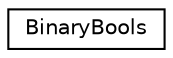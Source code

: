 digraph "Graphical Class Hierarchy"
{
  edge [fontname="Helvetica",fontsize="10",labelfontname="Helvetica",labelfontsize="10"];
  node [fontname="Helvetica",fontsize="10",shape=record];
  rankdir="LR";
  Node0 [label="BinaryBools",height=0.2,width=0.4,color="black", fillcolor="white", style="filled",URL="$structBinaryBools.html"];
}
